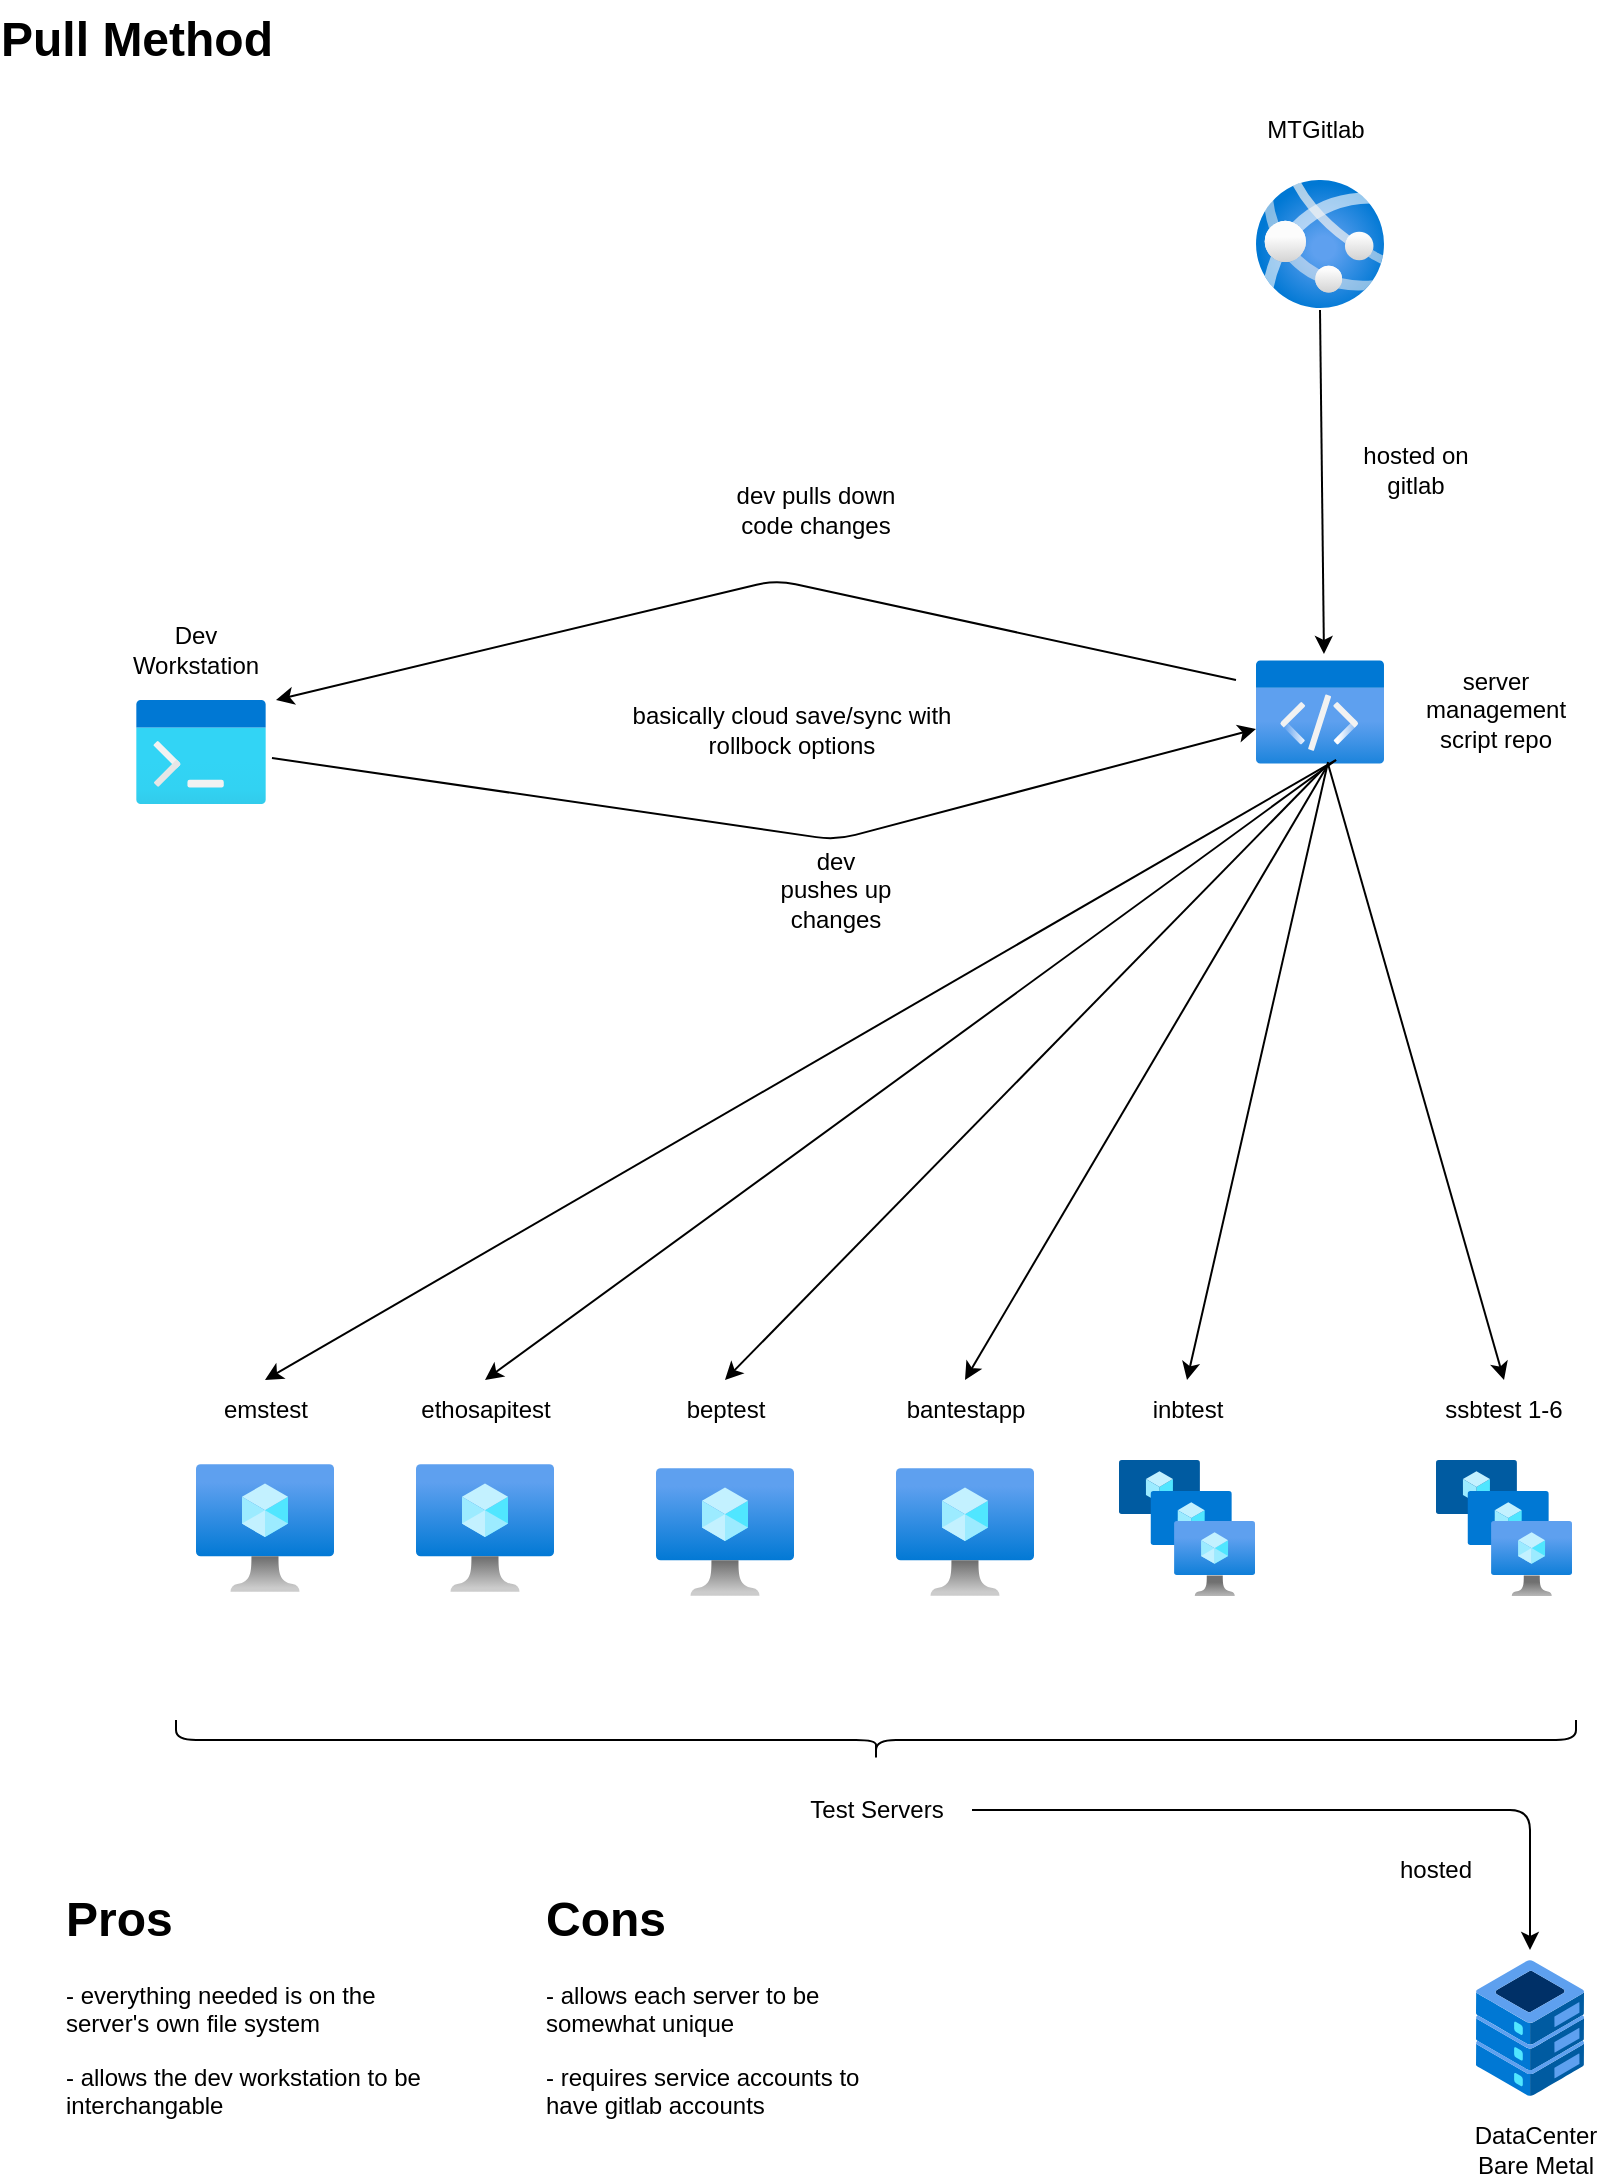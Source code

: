 <mxfile>
    <diagram id="i9rjFB1QKqu30Op5k9R0" name="Page-1">
        <mxGraphModel dx="2026" dy="1162" grid="1" gridSize="10" guides="1" tooltips="1" connect="1" arrows="1" fold="1" page="1" pageScale="1" pageWidth="850" pageHeight="1100" math="0" shadow="0">
            <root>
                <mxCell id="0"/>
                <mxCell id="1" parent="0"/>
                <mxCell id="2" value="" style="aspect=fixed;html=1;points=[];align=center;image;fontSize=12;image=img/lib/azure2/general/Dev_Console.svg;" parent="1" vertex="1">
                    <mxGeometry x="80" y="350" width="65" height="52" as="geometry"/>
                </mxCell>
                <mxCell id="3" value="" style="aspect=fixed;html=1;points=[];align=center;image;fontSize=12;image=img/lib/azure2/containers/App_Services.svg;" parent="1" vertex="1">
                    <mxGeometry x="640" y="90" width="64" height="64" as="geometry"/>
                </mxCell>
                <mxCell id="4" value="MTGitlab" style="text;html=1;strokeColor=none;fillColor=none;align=center;verticalAlign=middle;whiteSpace=wrap;rounded=0;" parent="1" vertex="1">
                    <mxGeometry x="640" y="50" width="60" height="30" as="geometry"/>
                </mxCell>
                <mxCell id="5" value="Dev Workstation" style="text;html=1;strokeColor=none;fillColor=none;align=center;verticalAlign=middle;whiteSpace=wrap;rounded=0;" parent="1" vertex="1">
                    <mxGeometry x="80" y="310" width="60" height="30" as="geometry"/>
                </mxCell>
                <mxCell id="6" value="" style="aspect=fixed;html=1;points=[];align=center;image;fontSize=12;image=img/lib/azure2/other/Fiji.svg;" parent="1" vertex="1">
                    <mxGeometry x="750" y="980" width="54" height="68" as="geometry"/>
                </mxCell>
                <mxCell id="7" value="DataCenter&lt;br&gt;Bare Metal" style="text;html=1;strokeColor=none;fillColor=none;align=center;verticalAlign=middle;whiteSpace=wrap;rounded=0;" parent="1" vertex="1">
                    <mxGeometry x="750" y="1060" width="60" height="30" as="geometry"/>
                </mxCell>
                <mxCell id="8" value="" style="aspect=fixed;html=1;points=[];align=center;image;fontSize=12;image=img/lib/azure2/compute/VM_Scale_Sets.svg;" parent="1" vertex="1">
                    <mxGeometry x="730" y="730" width="68" height="68" as="geometry"/>
                </mxCell>
                <mxCell id="10" value="" style="aspect=fixed;html=1;points=[];align=center;image;fontSize=12;image=img/lib/azure2/compute/Virtual_Machine.svg;" parent="1" vertex="1">
                    <mxGeometry x="220" y="732" width="69" height="64" as="geometry"/>
                </mxCell>
                <mxCell id="11" value="" style="aspect=fixed;html=1;points=[];align=center;image;fontSize=12;image=img/lib/azure2/compute/Virtual_Machine.svg;" parent="1" vertex="1">
                    <mxGeometry x="340" y="734" width="69" height="64" as="geometry"/>
                </mxCell>
                <mxCell id="12" value="" style="aspect=fixed;html=1;points=[];align=center;image;fontSize=12;image=img/lib/azure2/compute/Virtual_Machine.svg;" parent="1" vertex="1">
                    <mxGeometry x="460" y="734" width="69" height="64" as="geometry"/>
                </mxCell>
                <mxCell id="13" value="ethosapitest" style="text;html=1;strokeColor=none;fillColor=none;align=center;verticalAlign=middle;whiteSpace=wrap;rounded=0;" parent="1" vertex="1">
                    <mxGeometry x="224.5" y="690" width="60" height="30" as="geometry"/>
                </mxCell>
                <mxCell id="14" value="beptest" style="text;html=1;strokeColor=none;fillColor=none;align=center;verticalAlign=middle;whiteSpace=wrap;rounded=0;" parent="1" vertex="1">
                    <mxGeometry x="344.5" y="690" width="60" height="30" as="geometry"/>
                </mxCell>
                <mxCell id="15" value="bantestapp" style="text;html=1;strokeColor=none;fillColor=none;align=center;verticalAlign=middle;whiteSpace=wrap;rounded=0;" parent="1" vertex="1">
                    <mxGeometry x="464.5" y="690" width="60" height="30" as="geometry"/>
                </mxCell>
                <mxCell id="16" value="inbtest" style="text;html=1;strokeColor=none;fillColor=none;align=center;verticalAlign=middle;whiteSpace=wrap;rounded=0;" parent="1" vertex="1">
                    <mxGeometry x="575.5" y="690" width="60" height="30" as="geometry"/>
                </mxCell>
                <mxCell id="17" value="ssbtest 1-6" style="text;html=1;strokeColor=none;fillColor=none;align=center;verticalAlign=middle;whiteSpace=wrap;rounded=0;" parent="1" vertex="1">
                    <mxGeometry x="731" y="690" width="66" height="30" as="geometry"/>
                </mxCell>
                <mxCell id="18" value="" style="aspect=fixed;html=1;points=[];align=center;image;fontSize=12;image=img/lib/azure2/compute/Virtual_Machine.svg;" parent="1" vertex="1">
                    <mxGeometry x="110" y="732" width="69" height="64" as="geometry"/>
                </mxCell>
                <mxCell id="19" value="emstest" style="text;html=1;strokeColor=none;fillColor=none;align=center;verticalAlign=middle;whiteSpace=wrap;rounded=0;" parent="1" vertex="1">
                    <mxGeometry x="114.5" y="690" width="60" height="30" as="geometry"/>
                </mxCell>
                <mxCell id="20" value="" style="aspect=fixed;html=1;points=[];align=center;image;fontSize=12;image=img/lib/azure2/compute/VM_Scale_Sets.svg;" parent="1" vertex="1">
                    <mxGeometry x="571.5" y="730" width="68" height="68" as="geometry"/>
                </mxCell>
                <mxCell id="21" value="Test Servers" style="text;html=1;strokeColor=none;fillColor=none;align=center;verticalAlign=middle;whiteSpace=wrap;rounded=0;" parent="1" vertex="1">
                    <mxGeometry x="403" y="890" width="95" height="30" as="geometry"/>
                </mxCell>
                <mxCell id="22" value="" style="shape=curlyBracket;whiteSpace=wrap;html=1;rounded=1;flipH=1;labelPosition=right;verticalLabelPosition=middle;align=left;verticalAlign=middle;direction=north;" parent="1" vertex="1">
                    <mxGeometry x="100" y="860" width="700" height="20" as="geometry"/>
                </mxCell>
                <mxCell id="23" value="server management script repo" style="text;html=1;strokeColor=none;fillColor=none;align=center;verticalAlign=middle;whiteSpace=wrap;rounded=0;" parent="1" vertex="1">
                    <mxGeometry x="730" y="340" width="60" height="30" as="geometry"/>
                </mxCell>
                <mxCell id="24" value="" style="aspect=fixed;html=1;points=[];align=center;image;fontSize=12;image=img/lib/azure2/general/Code.svg;" parent="1" vertex="1">
                    <mxGeometry x="640" y="330" width="64" height="52" as="geometry"/>
                </mxCell>
                <mxCell id="26" value="hosted on gitlab" style="text;html=1;strokeColor=none;fillColor=none;align=center;verticalAlign=middle;whiteSpace=wrap;rounded=0;" parent="1" vertex="1">
                    <mxGeometry x="690" y="220" width="60" height="30" as="geometry"/>
                </mxCell>
                <mxCell id="28" value="dev pulls down code changes" style="text;html=1;strokeColor=none;fillColor=none;align=center;verticalAlign=middle;whiteSpace=wrap;rounded=0;" parent="1" vertex="1">
                    <mxGeometry x="370" y="240" width="100" height="30" as="geometry"/>
                </mxCell>
                <mxCell id="29" value="" style="endArrow=classic;html=1;" parent="1" edge="1">
                    <mxGeometry width="50" height="50" relative="1" as="geometry">
                        <mxPoint x="630" y="340" as="sourcePoint"/>
                        <mxPoint x="150" y="350" as="targetPoint"/>
                        <Array as="points">
                            <mxPoint x="400" y="290"/>
                        </Array>
                    </mxGeometry>
                </mxCell>
                <mxCell id="30" value="" style="endArrow=classic;html=1;exitX=1.046;exitY=0.558;exitDx=0;exitDy=0;exitPerimeter=0;" parent="1" source="2" target="24" edge="1">
                    <mxGeometry width="50" height="50" relative="1" as="geometry">
                        <mxPoint x="340" y="400" as="sourcePoint"/>
                        <mxPoint x="390" y="350" as="targetPoint"/>
                        <Array as="points">
                            <mxPoint x="430" y="420"/>
                        </Array>
                    </mxGeometry>
                </mxCell>
                <mxCell id="31" value="dev pushes up changes" style="text;html=1;strokeColor=none;fillColor=none;align=center;verticalAlign=middle;whiteSpace=wrap;rounded=0;" parent="1" vertex="1">
                    <mxGeometry x="400" y="430" width="60" height="30" as="geometry"/>
                </mxCell>
                <mxCell id="32" value="basically cloud save/sync with rollbock options" style="text;html=1;strokeColor=none;fillColor=none;align=center;verticalAlign=middle;whiteSpace=wrap;rounded=0;" parent="1" vertex="1">
                    <mxGeometry x="324.5" y="350" width="165.5" height="30" as="geometry"/>
                </mxCell>
                <mxCell id="34" value="" style="endArrow=classic;html=1;entryX=0.5;entryY=0;entryDx=0;entryDy=0;" parent="1" target="19" edge="1">
                    <mxGeometry width="50" height="50" relative="1" as="geometry">
                        <mxPoint x="680" y="380" as="sourcePoint"/>
                        <mxPoint x="180" y="620" as="targetPoint"/>
                    </mxGeometry>
                </mxCell>
                <mxCell id="35" value="" style="endArrow=classic;html=1;entryX=0.5;entryY=0;entryDx=0;entryDy=0;" parent="1" target="13" edge="1">
                    <mxGeometry width="50" height="50" relative="1" as="geometry">
                        <mxPoint x="680" y="380" as="sourcePoint"/>
                        <mxPoint x="139.5" y="700" as="targetPoint"/>
                    </mxGeometry>
                </mxCell>
                <mxCell id="36" value="" style="endArrow=classic;html=1;exitX=0.547;exitY=1.019;exitDx=0;exitDy=0;exitPerimeter=0;entryX=0.5;entryY=0;entryDx=0;entryDy=0;" parent="1" source="24" target="14" edge="1">
                    <mxGeometry width="50" height="50" relative="1" as="geometry">
                        <mxPoint x="113.01" y="412" as="sourcePoint"/>
                        <mxPoint x="264.5" y="700" as="targetPoint"/>
                    </mxGeometry>
                </mxCell>
                <mxCell id="37" value="" style="endArrow=classic;html=1;exitX=0.547;exitY=1.038;exitDx=0;exitDy=0;exitPerimeter=0;entryX=0.5;entryY=0;entryDx=0;entryDy=0;" parent="1" source="24" target="15" edge="1">
                    <mxGeometry width="50" height="50" relative="1" as="geometry">
                        <mxPoint x="113.985" y="412.988" as="sourcePoint"/>
                        <mxPoint x="384.5" y="700" as="targetPoint"/>
                    </mxGeometry>
                </mxCell>
                <mxCell id="38" value="" style="endArrow=classic;html=1;exitX=0.563;exitY=0.981;exitDx=0;exitDy=0;exitPerimeter=0;entryX=0.5;entryY=0;entryDx=0;entryDy=0;" parent="1" source="24" target="16" edge="1">
                    <mxGeometry width="50" height="50" relative="1" as="geometry">
                        <mxPoint x="113.985" y="411.012" as="sourcePoint"/>
                        <mxPoint x="504.5" y="700" as="targetPoint"/>
                    </mxGeometry>
                </mxCell>
                <mxCell id="39" value="" style="endArrow=classic;html=1;exitX=0.563;exitY=1;exitDx=0;exitDy=0;exitPerimeter=0;entryX=0.5;entryY=0;entryDx=0;entryDy=0;" parent="1" source="24" target="17" edge="1">
                    <mxGeometry width="50" height="50" relative="1" as="geometry">
                        <mxPoint x="113.01" y="411.012" as="sourcePoint"/>
                        <mxPoint x="615.5" y="700" as="targetPoint"/>
                    </mxGeometry>
                </mxCell>
                <mxCell id="45" value="Pull Method" style="text;strokeColor=none;fillColor=none;html=1;fontSize=24;fontStyle=1;verticalAlign=middle;align=center;" parent="1" vertex="1">
                    <mxGeometry x="30" width="100" height="40" as="geometry"/>
                </mxCell>
                <mxCell id="46" value="" style="endArrow=classic;html=1;entryX=0.531;entryY=-0.058;entryDx=0;entryDy=0;entryPerimeter=0;exitX=0.5;exitY=1.016;exitDx=0;exitDy=0;exitPerimeter=0;" parent="1" source="3" target="24" edge="1">
                    <mxGeometry width="50" height="50" relative="1" as="geometry">
                        <mxPoint x="674" y="160" as="sourcePoint"/>
                        <mxPoint x="460" y="124" as="targetPoint"/>
                    </mxGeometry>
                </mxCell>
                <mxCell id="47" value="&lt;h1&gt;Pros&lt;/h1&gt;&lt;p&gt;- everything needed is on the server's own file system&lt;/p&gt;&lt;p&gt;- allows the dev workstation to be interchangable&lt;/p&gt;&lt;p&gt;&lt;br&gt;&lt;/p&gt;" style="text;html=1;strokeColor=none;fillColor=none;spacing=5;spacingTop=-20;whiteSpace=wrap;overflow=hidden;rounded=0;" parent="1" vertex="1">
                    <mxGeometry x="40" y="940" width="190" height="120" as="geometry"/>
                </mxCell>
                <mxCell id="48" value="&lt;h1&gt;Cons&lt;/h1&gt;&lt;p&gt;- allows each server to be somewhat unique&lt;/p&gt;&lt;p&gt;- requires service accounts to have gitlab accounts&lt;/p&gt;&lt;p&gt;-&amp;nbsp;&lt;/p&gt;" style="text;html=1;strokeColor=none;fillColor=none;spacing=5;spacingTop=-20;whiteSpace=wrap;overflow=hidden;rounded=0;" vertex="1" parent="1">
                    <mxGeometry x="280" y="940" width="190" height="120" as="geometry"/>
                </mxCell>
                <mxCell id="49" value="" style="endArrow=classic;html=1;exitX=1;exitY=0.5;exitDx=0;exitDy=0;entryX=0.5;entryY=-0.074;entryDx=0;entryDy=0;entryPerimeter=0;" edge="1" parent="1" source="21" target="6">
                    <mxGeometry width="50" height="50" relative="1" as="geometry">
                        <mxPoint x="820" y="1030" as="sourcePoint"/>
                        <mxPoint x="870" y="980" as="targetPoint"/>
                        <Array as="points">
                            <mxPoint x="777" y="905"/>
                        </Array>
                    </mxGeometry>
                </mxCell>
                <mxCell id="50" value="hosted" style="text;html=1;strokeColor=none;fillColor=none;align=center;verticalAlign=middle;whiteSpace=wrap;rounded=0;" vertex="1" parent="1">
                    <mxGeometry x="700" y="920" width="60" height="30" as="geometry"/>
                </mxCell>
            </root>
        </mxGraphModel>
    </diagram>
</mxfile>